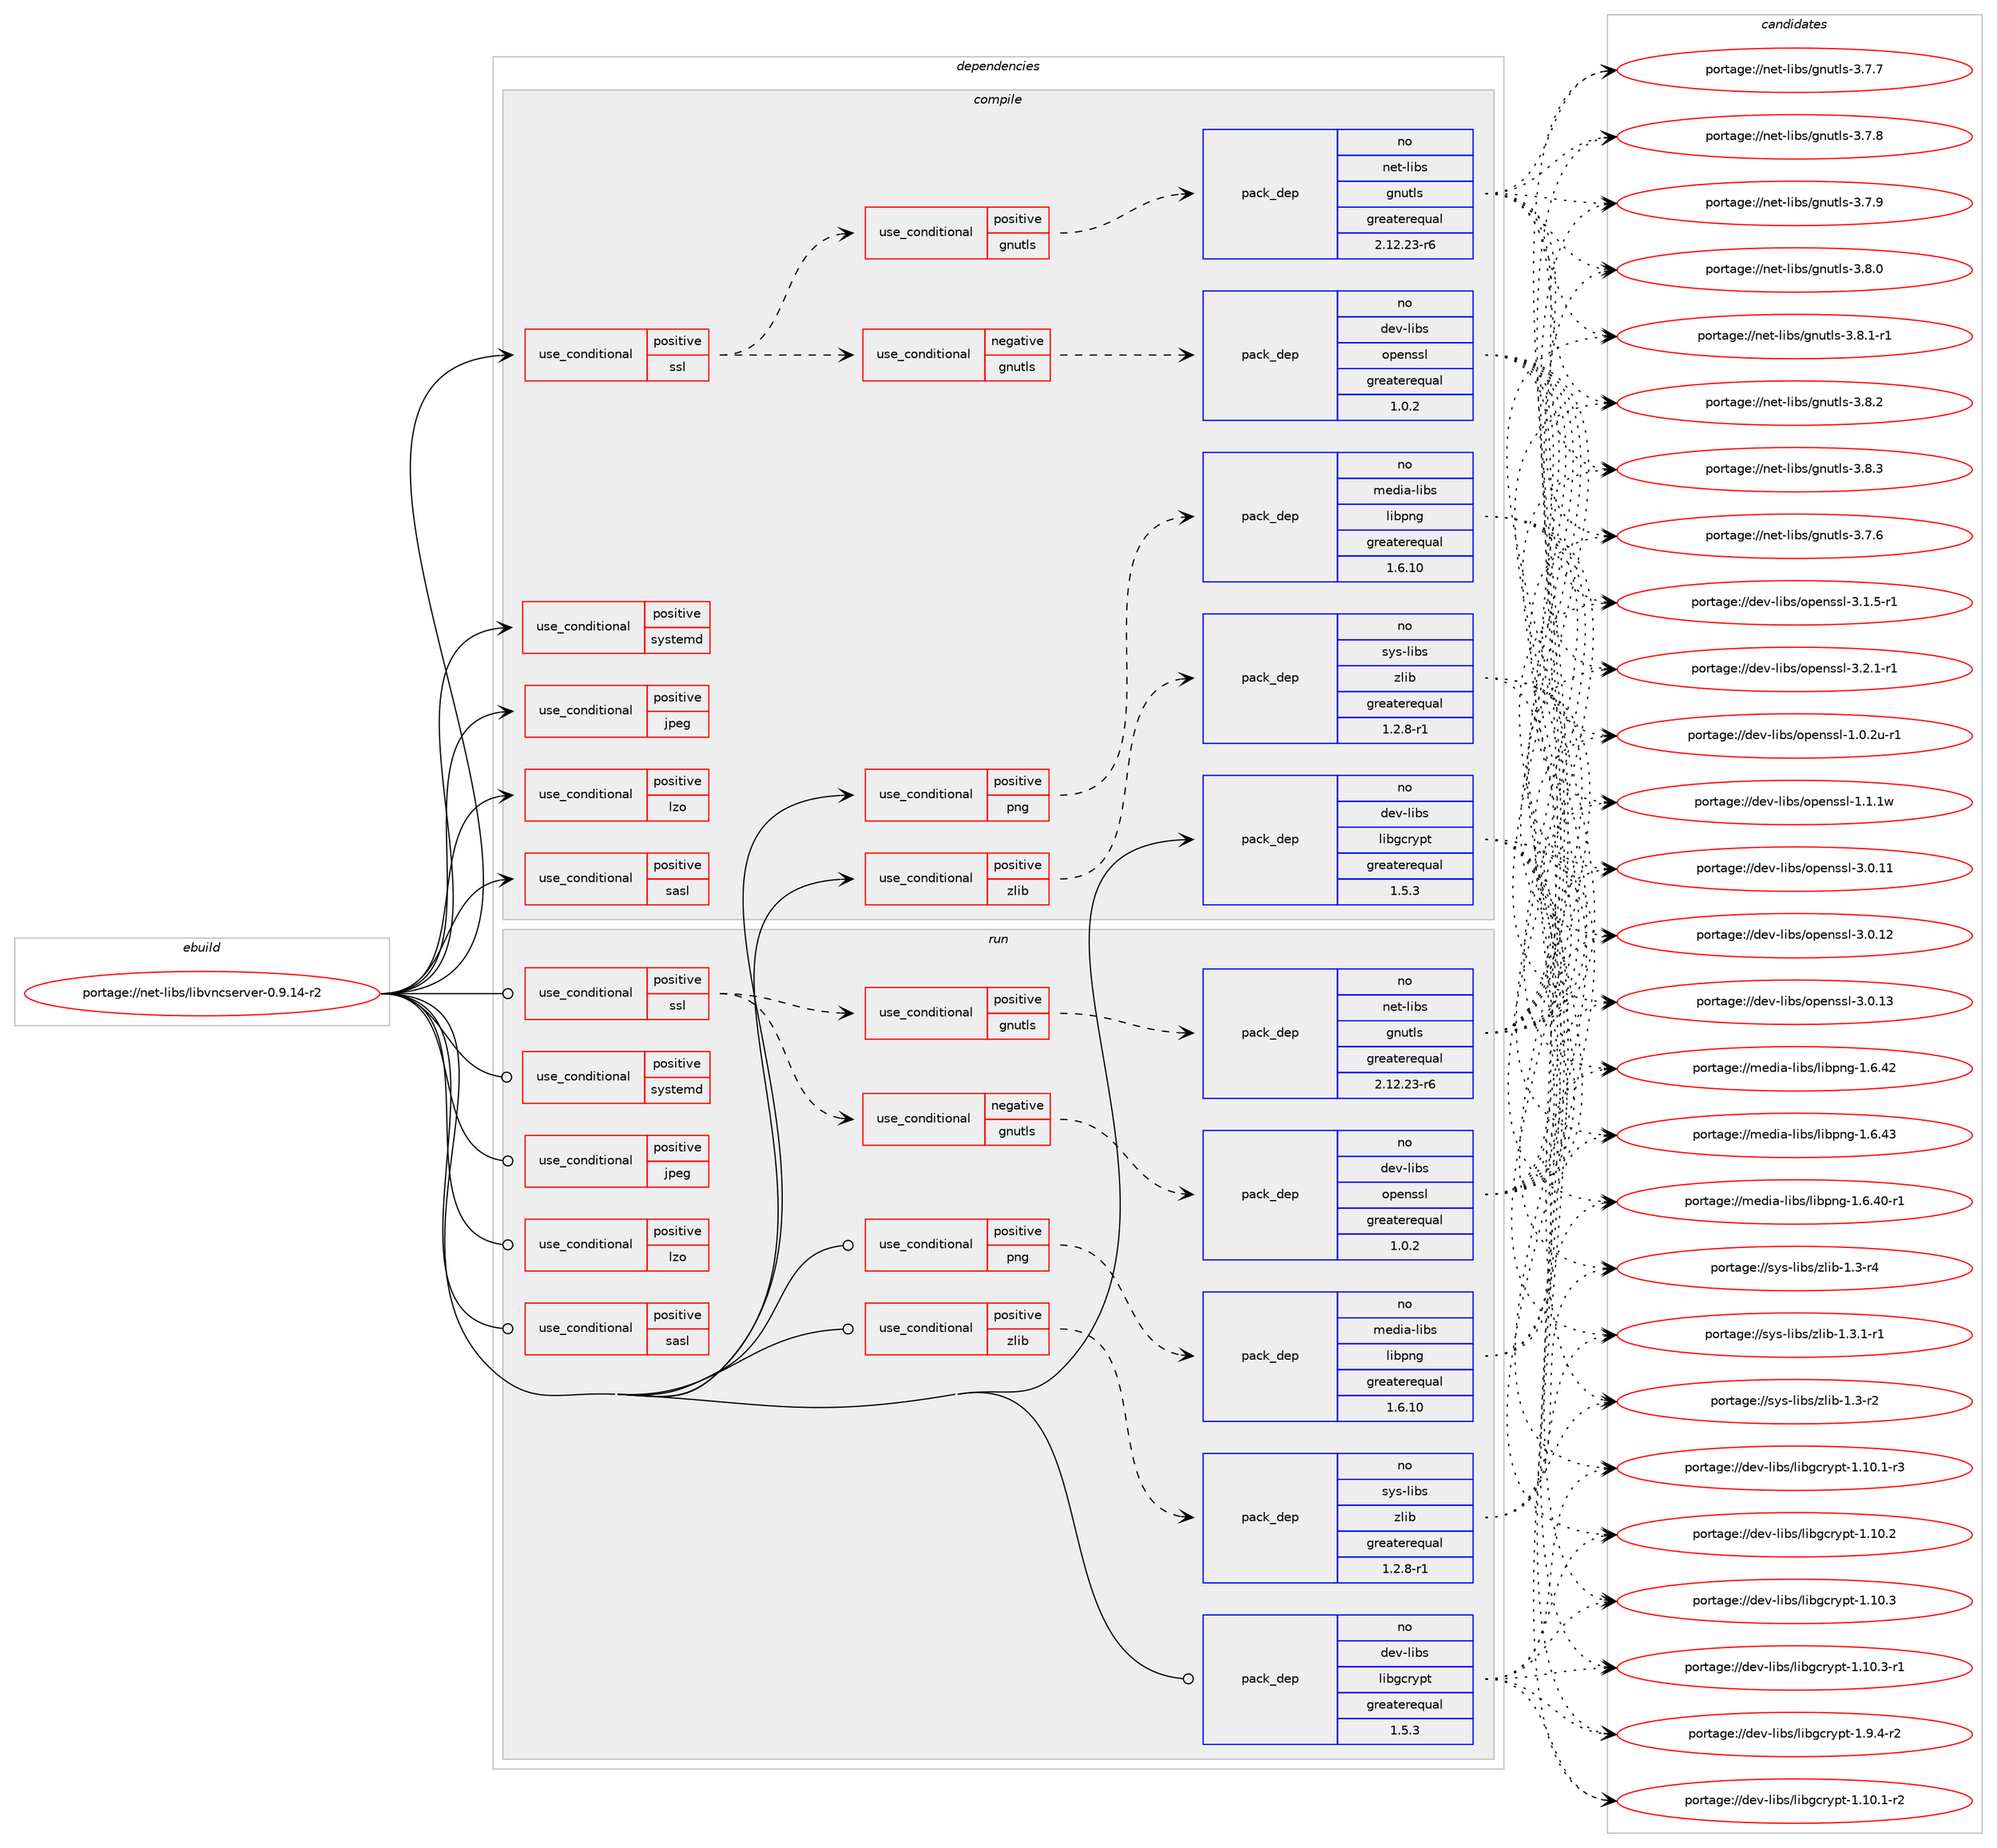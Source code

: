digraph prolog {

# *************
# Graph options
# *************

newrank=true;
concentrate=true;
compound=true;
graph [rankdir=LR,fontname=Helvetica,fontsize=10,ranksep=1.5];#, ranksep=2.5, nodesep=0.2];
edge  [arrowhead=vee];
node  [fontname=Helvetica,fontsize=10];

# **********
# The ebuild
# **********

subgraph cluster_leftcol {
color=gray;
rank=same;
label=<<i>ebuild</i>>;
id [label="portage://net-libs/libvncserver-0.9.14-r2", color=red, width=4, href="../net-libs/libvncserver-0.9.14-r2.svg"];
}

# ****************
# The dependencies
# ****************

subgraph cluster_midcol {
color=gray;
label=<<i>dependencies</i>>;
subgraph cluster_compile {
fillcolor="#eeeeee";
style=filled;
label=<<i>compile</i>>;
subgraph cond2484 {
dependency3482 [label=<<TABLE BORDER="0" CELLBORDER="1" CELLSPACING="0" CELLPADDING="4"><TR><TD ROWSPAN="3" CELLPADDING="10">use_conditional</TD></TR><TR><TD>positive</TD></TR><TR><TD>jpeg</TD></TR></TABLE>>, shape=none, color=red];
# *** BEGIN UNKNOWN DEPENDENCY TYPE (TODO) ***
# dependency3482 -> package_dependency(portage://net-libs/libvncserver-0.9.14-r2,install,no,media-libs,libjpeg-turbo,none,[,,],any_same_slot,[])
# *** END UNKNOWN DEPENDENCY TYPE (TODO) ***

}
id:e -> dependency3482:w [weight=20,style="solid",arrowhead="vee"];
subgraph cond2485 {
dependency3483 [label=<<TABLE BORDER="0" CELLBORDER="1" CELLSPACING="0" CELLPADDING="4"><TR><TD ROWSPAN="3" CELLPADDING="10">use_conditional</TD></TR><TR><TD>positive</TD></TR><TR><TD>lzo</TD></TR></TABLE>>, shape=none, color=red];
# *** BEGIN UNKNOWN DEPENDENCY TYPE (TODO) ***
# dependency3483 -> package_dependency(portage://net-libs/libvncserver-0.9.14-r2,install,no,dev-libs,lzo,none,[,,],[],[])
# *** END UNKNOWN DEPENDENCY TYPE (TODO) ***

}
id:e -> dependency3483:w [weight=20,style="solid",arrowhead="vee"];
subgraph cond2486 {
dependency3484 [label=<<TABLE BORDER="0" CELLBORDER="1" CELLSPACING="0" CELLPADDING="4"><TR><TD ROWSPAN="3" CELLPADDING="10">use_conditional</TD></TR><TR><TD>positive</TD></TR><TR><TD>png</TD></TR></TABLE>>, shape=none, color=red];
subgraph pack950 {
dependency3485 [label=<<TABLE BORDER="0" CELLBORDER="1" CELLSPACING="0" CELLPADDING="4" WIDTH="220"><TR><TD ROWSPAN="6" CELLPADDING="30">pack_dep</TD></TR><TR><TD WIDTH="110">no</TD></TR><TR><TD>media-libs</TD></TR><TR><TD>libpng</TD></TR><TR><TD>greaterequal</TD></TR><TR><TD>1.6.10</TD></TR></TABLE>>, shape=none, color=blue];
}
dependency3484:e -> dependency3485:w [weight=20,style="dashed",arrowhead="vee"];
}
id:e -> dependency3484:w [weight=20,style="solid",arrowhead="vee"];
subgraph cond2487 {
dependency3486 [label=<<TABLE BORDER="0" CELLBORDER="1" CELLSPACING="0" CELLPADDING="4"><TR><TD ROWSPAN="3" CELLPADDING="10">use_conditional</TD></TR><TR><TD>positive</TD></TR><TR><TD>sasl</TD></TR></TABLE>>, shape=none, color=red];
# *** BEGIN UNKNOWN DEPENDENCY TYPE (TODO) ***
# dependency3486 -> package_dependency(portage://net-libs/libvncserver-0.9.14-r2,install,no,dev-libs,cyrus-sasl,none,[,,],[],[])
# *** END UNKNOWN DEPENDENCY TYPE (TODO) ***

}
id:e -> dependency3486:w [weight=20,style="solid",arrowhead="vee"];
subgraph cond2488 {
dependency3487 [label=<<TABLE BORDER="0" CELLBORDER="1" CELLSPACING="0" CELLPADDING="4"><TR><TD ROWSPAN="3" CELLPADDING="10">use_conditional</TD></TR><TR><TD>positive</TD></TR><TR><TD>ssl</TD></TR></TABLE>>, shape=none, color=red];
subgraph cond2489 {
dependency3488 [label=<<TABLE BORDER="0" CELLBORDER="1" CELLSPACING="0" CELLPADDING="4"><TR><TD ROWSPAN="3" CELLPADDING="10">use_conditional</TD></TR><TR><TD>negative</TD></TR><TR><TD>gnutls</TD></TR></TABLE>>, shape=none, color=red];
subgraph pack951 {
dependency3489 [label=<<TABLE BORDER="0" CELLBORDER="1" CELLSPACING="0" CELLPADDING="4" WIDTH="220"><TR><TD ROWSPAN="6" CELLPADDING="30">pack_dep</TD></TR><TR><TD WIDTH="110">no</TD></TR><TR><TD>dev-libs</TD></TR><TR><TD>openssl</TD></TR><TR><TD>greaterequal</TD></TR><TR><TD>1.0.2</TD></TR></TABLE>>, shape=none, color=blue];
}
dependency3488:e -> dependency3489:w [weight=20,style="dashed",arrowhead="vee"];
}
dependency3487:e -> dependency3488:w [weight=20,style="dashed",arrowhead="vee"];
subgraph cond2490 {
dependency3490 [label=<<TABLE BORDER="0" CELLBORDER="1" CELLSPACING="0" CELLPADDING="4"><TR><TD ROWSPAN="3" CELLPADDING="10">use_conditional</TD></TR><TR><TD>positive</TD></TR><TR><TD>gnutls</TD></TR></TABLE>>, shape=none, color=red];
subgraph pack952 {
dependency3491 [label=<<TABLE BORDER="0" CELLBORDER="1" CELLSPACING="0" CELLPADDING="4" WIDTH="220"><TR><TD ROWSPAN="6" CELLPADDING="30">pack_dep</TD></TR><TR><TD WIDTH="110">no</TD></TR><TR><TD>net-libs</TD></TR><TR><TD>gnutls</TD></TR><TR><TD>greaterequal</TD></TR><TR><TD>2.12.23-r6</TD></TR></TABLE>>, shape=none, color=blue];
}
dependency3490:e -> dependency3491:w [weight=20,style="dashed",arrowhead="vee"];
}
dependency3487:e -> dependency3490:w [weight=20,style="dashed",arrowhead="vee"];
}
id:e -> dependency3487:w [weight=20,style="solid",arrowhead="vee"];
subgraph cond2491 {
dependency3492 [label=<<TABLE BORDER="0" CELLBORDER="1" CELLSPACING="0" CELLPADDING="4"><TR><TD ROWSPAN="3" CELLPADDING="10">use_conditional</TD></TR><TR><TD>positive</TD></TR><TR><TD>systemd</TD></TR></TABLE>>, shape=none, color=red];
# *** BEGIN UNKNOWN DEPENDENCY TYPE (TODO) ***
# dependency3492 -> package_dependency(portage://net-libs/libvncserver-0.9.14-r2,install,no,sys-apps,systemd,none,[,,],any_same_slot,[])
# *** END UNKNOWN DEPENDENCY TYPE (TODO) ***

}
id:e -> dependency3492:w [weight=20,style="solid",arrowhead="vee"];
subgraph cond2492 {
dependency3493 [label=<<TABLE BORDER="0" CELLBORDER="1" CELLSPACING="0" CELLPADDING="4"><TR><TD ROWSPAN="3" CELLPADDING="10">use_conditional</TD></TR><TR><TD>positive</TD></TR><TR><TD>zlib</TD></TR></TABLE>>, shape=none, color=red];
subgraph pack953 {
dependency3494 [label=<<TABLE BORDER="0" CELLBORDER="1" CELLSPACING="0" CELLPADDING="4" WIDTH="220"><TR><TD ROWSPAN="6" CELLPADDING="30">pack_dep</TD></TR><TR><TD WIDTH="110">no</TD></TR><TR><TD>sys-libs</TD></TR><TR><TD>zlib</TD></TR><TR><TD>greaterequal</TD></TR><TR><TD>1.2.8-r1</TD></TR></TABLE>>, shape=none, color=blue];
}
dependency3493:e -> dependency3494:w [weight=20,style="dashed",arrowhead="vee"];
}
id:e -> dependency3493:w [weight=20,style="solid",arrowhead="vee"];
subgraph pack954 {
dependency3495 [label=<<TABLE BORDER="0" CELLBORDER="1" CELLSPACING="0" CELLPADDING="4" WIDTH="220"><TR><TD ROWSPAN="6" CELLPADDING="30">pack_dep</TD></TR><TR><TD WIDTH="110">no</TD></TR><TR><TD>dev-libs</TD></TR><TR><TD>libgcrypt</TD></TR><TR><TD>greaterequal</TD></TR><TR><TD>1.5.3</TD></TR></TABLE>>, shape=none, color=blue];
}
id:e -> dependency3495:w [weight=20,style="solid",arrowhead="vee"];
}
subgraph cluster_compileandrun {
fillcolor="#eeeeee";
style=filled;
label=<<i>compile and run</i>>;
}
subgraph cluster_run {
fillcolor="#eeeeee";
style=filled;
label=<<i>run</i>>;
subgraph cond2493 {
dependency3496 [label=<<TABLE BORDER="0" CELLBORDER="1" CELLSPACING="0" CELLPADDING="4"><TR><TD ROWSPAN="3" CELLPADDING="10">use_conditional</TD></TR><TR><TD>positive</TD></TR><TR><TD>jpeg</TD></TR></TABLE>>, shape=none, color=red];
# *** BEGIN UNKNOWN DEPENDENCY TYPE (TODO) ***
# dependency3496 -> package_dependency(portage://net-libs/libvncserver-0.9.14-r2,run,no,media-libs,libjpeg-turbo,none,[,,],any_same_slot,[])
# *** END UNKNOWN DEPENDENCY TYPE (TODO) ***

}
id:e -> dependency3496:w [weight=20,style="solid",arrowhead="odot"];
subgraph cond2494 {
dependency3497 [label=<<TABLE BORDER="0" CELLBORDER="1" CELLSPACING="0" CELLPADDING="4"><TR><TD ROWSPAN="3" CELLPADDING="10">use_conditional</TD></TR><TR><TD>positive</TD></TR><TR><TD>lzo</TD></TR></TABLE>>, shape=none, color=red];
# *** BEGIN UNKNOWN DEPENDENCY TYPE (TODO) ***
# dependency3497 -> package_dependency(portage://net-libs/libvncserver-0.9.14-r2,run,no,dev-libs,lzo,none,[,,],[],[])
# *** END UNKNOWN DEPENDENCY TYPE (TODO) ***

}
id:e -> dependency3497:w [weight=20,style="solid",arrowhead="odot"];
subgraph cond2495 {
dependency3498 [label=<<TABLE BORDER="0" CELLBORDER="1" CELLSPACING="0" CELLPADDING="4"><TR><TD ROWSPAN="3" CELLPADDING="10">use_conditional</TD></TR><TR><TD>positive</TD></TR><TR><TD>png</TD></TR></TABLE>>, shape=none, color=red];
subgraph pack955 {
dependency3499 [label=<<TABLE BORDER="0" CELLBORDER="1" CELLSPACING="0" CELLPADDING="4" WIDTH="220"><TR><TD ROWSPAN="6" CELLPADDING="30">pack_dep</TD></TR><TR><TD WIDTH="110">no</TD></TR><TR><TD>media-libs</TD></TR><TR><TD>libpng</TD></TR><TR><TD>greaterequal</TD></TR><TR><TD>1.6.10</TD></TR></TABLE>>, shape=none, color=blue];
}
dependency3498:e -> dependency3499:w [weight=20,style="dashed",arrowhead="vee"];
}
id:e -> dependency3498:w [weight=20,style="solid",arrowhead="odot"];
subgraph cond2496 {
dependency3500 [label=<<TABLE BORDER="0" CELLBORDER="1" CELLSPACING="0" CELLPADDING="4"><TR><TD ROWSPAN="3" CELLPADDING="10">use_conditional</TD></TR><TR><TD>positive</TD></TR><TR><TD>sasl</TD></TR></TABLE>>, shape=none, color=red];
# *** BEGIN UNKNOWN DEPENDENCY TYPE (TODO) ***
# dependency3500 -> package_dependency(portage://net-libs/libvncserver-0.9.14-r2,run,no,dev-libs,cyrus-sasl,none,[,,],[],[])
# *** END UNKNOWN DEPENDENCY TYPE (TODO) ***

}
id:e -> dependency3500:w [weight=20,style="solid",arrowhead="odot"];
subgraph cond2497 {
dependency3501 [label=<<TABLE BORDER="0" CELLBORDER="1" CELLSPACING="0" CELLPADDING="4"><TR><TD ROWSPAN="3" CELLPADDING="10">use_conditional</TD></TR><TR><TD>positive</TD></TR><TR><TD>ssl</TD></TR></TABLE>>, shape=none, color=red];
subgraph cond2498 {
dependency3502 [label=<<TABLE BORDER="0" CELLBORDER="1" CELLSPACING="0" CELLPADDING="4"><TR><TD ROWSPAN="3" CELLPADDING="10">use_conditional</TD></TR><TR><TD>negative</TD></TR><TR><TD>gnutls</TD></TR></TABLE>>, shape=none, color=red];
subgraph pack956 {
dependency3503 [label=<<TABLE BORDER="0" CELLBORDER="1" CELLSPACING="0" CELLPADDING="4" WIDTH="220"><TR><TD ROWSPAN="6" CELLPADDING="30">pack_dep</TD></TR><TR><TD WIDTH="110">no</TD></TR><TR><TD>dev-libs</TD></TR><TR><TD>openssl</TD></TR><TR><TD>greaterequal</TD></TR><TR><TD>1.0.2</TD></TR></TABLE>>, shape=none, color=blue];
}
dependency3502:e -> dependency3503:w [weight=20,style="dashed",arrowhead="vee"];
}
dependency3501:e -> dependency3502:w [weight=20,style="dashed",arrowhead="vee"];
subgraph cond2499 {
dependency3504 [label=<<TABLE BORDER="0" CELLBORDER="1" CELLSPACING="0" CELLPADDING="4"><TR><TD ROWSPAN="3" CELLPADDING="10">use_conditional</TD></TR><TR><TD>positive</TD></TR><TR><TD>gnutls</TD></TR></TABLE>>, shape=none, color=red];
subgraph pack957 {
dependency3505 [label=<<TABLE BORDER="0" CELLBORDER="1" CELLSPACING="0" CELLPADDING="4" WIDTH="220"><TR><TD ROWSPAN="6" CELLPADDING="30">pack_dep</TD></TR><TR><TD WIDTH="110">no</TD></TR><TR><TD>net-libs</TD></TR><TR><TD>gnutls</TD></TR><TR><TD>greaterequal</TD></TR><TR><TD>2.12.23-r6</TD></TR></TABLE>>, shape=none, color=blue];
}
dependency3504:e -> dependency3505:w [weight=20,style="dashed",arrowhead="vee"];
}
dependency3501:e -> dependency3504:w [weight=20,style="dashed",arrowhead="vee"];
}
id:e -> dependency3501:w [weight=20,style="solid",arrowhead="odot"];
subgraph cond2500 {
dependency3506 [label=<<TABLE BORDER="0" CELLBORDER="1" CELLSPACING="0" CELLPADDING="4"><TR><TD ROWSPAN="3" CELLPADDING="10">use_conditional</TD></TR><TR><TD>positive</TD></TR><TR><TD>systemd</TD></TR></TABLE>>, shape=none, color=red];
# *** BEGIN UNKNOWN DEPENDENCY TYPE (TODO) ***
# dependency3506 -> package_dependency(portage://net-libs/libvncserver-0.9.14-r2,run,no,sys-apps,systemd,none,[,,],any_same_slot,[])
# *** END UNKNOWN DEPENDENCY TYPE (TODO) ***

}
id:e -> dependency3506:w [weight=20,style="solid",arrowhead="odot"];
subgraph cond2501 {
dependency3507 [label=<<TABLE BORDER="0" CELLBORDER="1" CELLSPACING="0" CELLPADDING="4"><TR><TD ROWSPAN="3" CELLPADDING="10">use_conditional</TD></TR><TR><TD>positive</TD></TR><TR><TD>zlib</TD></TR></TABLE>>, shape=none, color=red];
subgraph pack958 {
dependency3508 [label=<<TABLE BORDER="0" CELLBORDER="1" CELLSPACING="0" CELLPADDING="4" WIDTH="220"><TR><TD ROWSPAN="6" CELLPADDING="30">pack_dep</TD></TR><TR><TD WIDTH="110">no</TD></TR><TR><TD>sys-libs</TD></TR><TR><TD>zlib</TD></TR><TR><TD>greaterequal</TD></TR><TR><TD>1.2.8-r1</TD></TR></TABLE>>, shape=none, color=blue];
}
dependency3507:e -> dependency3508:w [weight=20,style="dashed",arrowhead="vee"];
}
id:e -> dependency3507:w [weight=20,style="solid",arrowhead="odot"];
subgraph pack959 {
dependency3509 [label=<<TABLE BORDER="0" CELLBORDER="1" CELLSPACING="0" CELLPADDING="4" WIDTH="220"><TR><TD ROWSPAN="6" CELLPADDING="30">pack_dep</TD></TR><TR><TD WIDTH="110">no</TD></TR><TR><TD>dev-libs</TD></TR><TR><TD>libgcrypt</TD></TR><TR><TD>greaterequal</TD></TR><TR><TD>1.5.3</TD></TR></TABLE>>, shape=none, color=blue];
}
id:e -> dependency3509:w [weight=20,style="solid",arrowhead="odot"];
}
}

# **************
# The candidates
# **************

subgraph cluster_choices {
rank=same;
color=gray;
label=<<i>candidates</i>>;

subgraph choice950 {
color=black;
nodesep=1;
choice1091011001059745108105981154710810598112110103454946544652484511449 [label="portage://media-libs/libpng-1.6.40-r1", color=red, width=4,href="../media-libs/libpng-1.6.40-r1.svg"];
choice109101100105974510810598115471081059811211010345494654465250 [label="portage://media-libs/libpng-1.6.42", color=red, width=4,href="../media-libs/libpng-1.6.42.svg"];
choice109101100105974510810598115471081059811211010345494654465251 [label="portage://media-libs/libpng-1.6.43", color=red, width=4,href="../media-libs/libpng-1.6.43.svg"];
dependency3485:e -> choice1091011001059745108105981154710810598112110103454946544652484511449:w [style=dotted,weight="100"];
dependency3485:e -> choice109101100105974510810598115471081059811211010345494654465250:w [style=dotted,weight="100"];
dependency3485:e -> choice109101100105974510810598115471081059811211010345494654465251:w [style=dotted,weight="100"];
}
subgraph choice951 {
color=black;
nodesep=1;
choice1001011184510810598115471111121011101151151084549464846501174511449 [label="portage://dev-libs/openssl-1.0.2u-r1", color=red, width=4,href="../dev-libs/openssl-1.0.2u-r1.svg"];
choice100101118451081059811547111112101110115115108454946494649119 [label="portage://dev-libs/openssl-1.1.1w", color=red, width=4,href="../dev-libs/openssl-1.1.1w.svg"];
choice10010111845108105981154711111210111011511510845514648464949 [label="portage://dev-libs/openssl-3.0.11", color=red, width=4,href="../dev-libs/openssl-3.0.11.svg"];
choice10010111845108105981154711111210111011511510845514648464950 [label="portage://dev-libs/openssl-3.0.12", color=red, width=4,href="../dev-libs/openssl-3.0.12.svg"];
choice10010111845108105981154711111210111011511510845514648464951 [label="portage://dev-libs/openssl-3.0.13", color=red, width=4,href="../dev-libs/openssl-3.0.13.svg"];
choice1001011184510810598115471111121011101151151084551464946534511449 [label="portage://dev-libs/openssl-3.1.5-r1", color=red, width=4,href="../dev-libs/openssl-3.1.5-r1.svg"];
choice1001011184510810598115471111121011101151151084551465046494511449 [label="portage://dev-libs/openssl-3.2.1-r1", color=red, width=4,href="../dev-libs/openssl-3.2.1-r1.svg"];
dependency3489:e -> choice1001011184510810598115471111121011101151151084549464846501174511449:w [style=dotted,weight="100"];
dependency3489:e -> choice100101118451081059811547111112101110115115108454946494649119:w [style=dotted,weight="100"];
dependency3489:e -> choice10010111845108105981154711111210111011511510845514648464949:w [style=dotted,weight="100"];
dependency3489:e -> choice10010111845108105981154711111210111011511510845514648464950:w [style=dotted,weight="100"];
dependency3489:e -> choice10010111845108105981154711111210111011511510845514648464951:w [style=dotted,weight="100"];
dependency3489:e -> choice1001011184510810598115471111121011101151151084551464946534511449:w [style=dotted,weight="100"];
dependency3489:e -> choice1001011184510810598115471111121011101151151084551465046494511449:w [style=dotted,weight="100"];
}
subgraph choice952 {
color=black;
nodesep=1;
choice110101116451081059811547103110117116108115455146554654 [label="portage://net-libs/gnutls-3.7.6", color=red, width=4,href="../net-libs/gnutls-3.7.6.svg"];
choice110101116451081059811547103110117116108115455146554655 [label="portage://net-libs/gnutls-3.7.7", color=red, width=4,href="../net-libs/gnutls-3.7.7.svg"];
choice110101116451081059811547103110117116108115455146554656 [label="portage://net-libs/gnutls-3.7.8", color=red, width=4,href="../net-libs/gnutls-3.7.8.svg"];
choice110101116451081059811547103110117116108115455146554657 [label="portage://net-libs/gnutls-3.7.9", color=red, width=4,href="../net-libs/gnutls-3.7.9.svg"];
choice110101116451081059811547103110117116108115455146564648 [label="portage://net-libs/gnutls-3.8.0", color=red, width=4,href="../net-libs/gnutls-3.8.0.svg"];
choice1101011164510810598115471031101171161081154551465646494511449 [label="portage://net-libs/gnutls-3.8.1-r1", color=red, width=4,href="../net-libs/gnutls-3.8.1-r1.svg"];
choice110101116451081059811547103110117116108115455146564650 [label="portage://net-libs/gnutls-3.8.2", color=red, width=4,href="../net-libs/gnutls-3.8.2.svg"];
choice110101116451081059811547103110117116108115455146564651 [label="portage://net-libs/gnutls-3.8.3", color=red, width=4,href="../net-libs/gnutls-3.8.3.svg"];
dependency3491:e -> choice110101116451081059811547103110117116108115455146554654:w [style=dotted,weight="100"];
dependency3491:e -> choice110101116451081059811547103110117116108115455146554655:w [style=dotted,weight="100"];
dependency3491:e -> choice110101116451081059811547103110117116108115455146554656:w [style=dotted,weight="100"];
dependency3491:e -> choice110101116451081059811547103110117116108115455146554657:w [style=dotted,weight="100"];
dependency3491:e -> choice110101116451081059811547103110117116108115455146564648:w [style=dotted,weight="100"];
dependency3491:e -> choice1101011164510810598115471031101171161081154551465646494511449:w [style=dotted,weight="100"];
dependency3491:e -> choice110101116451081059811547103110117116108115455146564650:w [style=dotted,weight="100"];
dependency3491:e -> choice110101116451081059811547103110117116108115455146564651:w [style=dotted,weight="100"];
}
subgraph choice953 {
color=black;
nodesep=1;
choice11512111545108105981154712210810598454946514511450 [label="portage://sys-libs/zlib-1.3-r2", color=red, width=4,href="../sys-libs/zlib-1.3-r2.svg"];
choice11512111545108105981154712210810598454946514511452 [label="portage://sys-libs/zlib-1.3-r4", color=red, width=4,href="../sys-libs/zlib-1.3-r4.svg"];
choice115121115451081059811547122108105984549465146494511449 [label="portage://sys-libs/zlib-1.3.1-r1", color=red, width=4,href="../sys-libs/zlib-1.3.1-r1.svg"];
dependency3494:e -> choice11512111545108105981154712210810598454946514511450:w [style=dotted,weight="100"];
dependency3494:e -> choice11512111545108105981154712210810598454946514511452:w [style=dotted,weight="100"];
dependency3494:e -> choice115121115451081059811547122108105984549465146494511449:w [style=dotted,weight="100"];
}
subgraph choice954 {
color=black;
nodesep=1;
choice1001011184510810598115471081059810399114121112116454946494846494511450 [label="portage://dev-libs/libgcrypt-1.10.1-r2", color=red, width=4,href="../dev-libs/libgcrypt-1.10.1-r2.svg"];
choice1001011184510810598115471081059810399114121112116454946494846494511451 [label="portage://dev-libs/libgcrypt-1.10.1-r3", color=red, width=4,href="../dev-libs/libgcrypt-1.10.1-r3.svg"];
choice100101118451081059811547108105981039911412111211645494649484650 [label="portage://dev-libs/libgcrypt-1.10.2", color=red, width=4,href="../dev-libs/libgcrypt-1.10.2.svg"];
choice100101118451081059811547108105981039911412111211645494649484651 [label="portage://dev-libs/libgcrypt-1.10.3", color=red, width=4,href="../dev-libs/libgcrypt-1.10.3.svg"];
choice1001011184510810598115471081059810399114121112116454946494846514511449 [label="portage://dev-libs/libgcrypt-1.10.3-r1", color=red, width=4,href="../dev-libs/libgcrypt-1.10.3-r1.svg"];
choice10010111845108105981154710810598103991141211121164549465746524511450 [label="portage://dev-libs/libgcrypt-1.9.4-r2", color=red, width=4,href="../dev-libs/libgcrypt-1.9.4-r2.svg"];
dependency3495:e -> choice1001011184510810598115471081059810399114121112116454946494846494511450:w [style=dotted,weight="100"];
dependency3495:e -> choice1001011184510810598115471081059810399114121112116454946494846494511451:w [style=dotted,weight="100"];
dependency3495:e -> choice100101118451081059811547108105981039911412111211645494649484650:w [style=dotted,weight="100"];
dependency3495:e -> choice100101118451081059811547108105981039911412111211645494649484651:w [style=dotted,weight="100"];
dependency3495:e -> choice1001011184510810598115471081059810399114121112116454946494846514511449:w [style=dotted,weight="100"];
dependency3495:e -> choice10010111845108105981154710810598103991141211121164549465746524511450:w [style=dotted,weight="100"];
}
subgraph choice955 {
color=black;
nodesep=1;
choice1091011001059745108105981154710810598112110103454946544652484511449 [label="portage://media-libs/libpng-1.6.40-r1", color=red, width=4,href="../media-libs/libpng-1.6.40-r1.svg"];
choice109101100105974510810598115471081059811211010345494654465250 [label="portage://media-libs/libpng-1.6.42", color=red, width=4,href="../media-libs/libpng-1.6.42.svg"];
choice109101100105974510810598115471081059811211010345494654465251 [label="portage://media-libs/libpng-1.6.43", color=red, width=4,href="../media-libs/libpng-1.6.43.svg"];
dependency3499:e -> choice1091011001059745108105981154710810598112110103454946544652484511449:w [style=dotted,weight="100"];
dependency3499:e -> choice109101100105974510810598115471081059811211010345494654465250:w [style=dotted,weight="100"];
dependency3499:e -> choice109101100105974510810598115471081059811211010345494654465251:w [style=dotted,weight="100"];
}
subgraph choice956 {
color=black;
nodesep=1;
choice1001011184510810598115471111121011101151151084549464846501174511449 [label="portage://dev-libs/openssl-1.0.2u-r1", color=red, width=4,href="../dev-libs/openssl-1.0.2u-r1.svg"];
choice100101118451081059811547111112101110115115108454946494649119 [label="portage://dev-libs/openssl-1.1.1w", color=red, width=4,href="../dev-libs/openssl-1.1.1w.svg"];
choice10010111845108105981154711111210111011511510845514648464949 [label="portage://dev-libs/openssl-3.0.11", color=red, width=4,href="../dev-libs/openssl-3.0.11.svg"];
choice10010111845108105981154711111210111011511510845514648464950 [label="portage://dev-libs/openssl-3.0.12", color=red, width=4,href="../dev-libs/openssl-3.0.12.svg"];
choice10010111845108105981154711111210111011511510845514648464951 [label="portage://dev-libs/openssl-3.0.13", color=red, width=4,href="../dev-libs/openssl-3.0.13.svg"];
choice1001011184510810598115471111121011101151151084551464946534511449 [label="portage://dev-libs/openssl-3.1.5-r1", color=red, width=4,href="../dev-libs/openssl-3.1.5-r1.svg"];
choice1001011184510810598115471111121011101151151084551465046494511449 [label="portage://dev-libs/openssl-3.2.1-r1", color=red, width=4,href="../dev-libs/openssl-3.2.1-r1.svg"];
dependency3503:e -> choice1001011184510810598115471111121011101151151084549464846501174511449:w [style=dotted,weight="100"];
dependency3503:e -> choice100101118451081059811547111112101110115115108454946494649119:w [style=dotted,weight="100"];
dependency3503:e -> choice10010111845108105981154711111210111011511510845514648464949:w [style=dotted,weight="100"];
dependency3503:e -> choice10010111845108105981154711111210111011511510845514648464950:w [style=dotted,weight="100"];
dependency3503:e -> choice10010111845108105981154711111210111011511510845514648464951:w [style=dotted,weight="100"];
dependency3503:e -> choice1001011184510810598115471111121011101151151084551464946534511449:w [style=dotted,weight="100"];
dependency3503:e -> choice1001011184510810598115471111121011101151151084551465046494511449:w [style=dotted,weight="100"];
}
subgraph choice957 {
color=black;
nodesep=1;
choice110101116451081059811547103110117116108115455146554654 [label="portage://net-libs/gnutls-3.7.6", color=red, width=4,href="../net-libs/gnutls-3.7.6.svg"];
choice110101116451081059811547103110117116108115455146554655 [label="portage://net-libs/gnutls-3.7.7", color=red, width=4,href="../net-libs/gnutls-3.7.7.svg"];
choice110101116451081059811547103110117116108115455146554656 [label="portage://net-libs/gnutls-3.7.8", color=red, width=4,href="../net-libs/gnutls-3.7.8.svg"];
choice110101116451081059811547103110117116108115455146554657 [label="portage://net-libs/gnutls-3.7.9", color=red, width=4,href="../net-libs/gnutls-3.7.9.svg"];
choice110101116451081059811547103110117116108115455146564648 [label="portage://net-libs/gnutls-3.8.0", color=red, width=4,href="../net-libs/gnutls-3.8.0.svg"];
choice1101011164510810598115471031101171161081154551465646494511449 [label="portage://net-libs/gnutls-3.8.1-r1", color=red, width=4,href="../net-libs/gnutls-3.8.1-r1.svg"];
choice110101116451081059811547103110117116108115455146564650 [label="portage://net-libs/gnutls-3.8.2", color=red, width=4,href="../net-libs/gnutls-3.8.2.svg"];
choice110101116451081059811547103110117116108115455146564651 [label="portage://net-libs/gnutls-3.8.3", color=red, width=4,href="../net-libs/gnutls-3.8.3.svg"];
dependency3505:e -> choice110101116451081059811547103110117116108115455146554654:w [style=dotted,weight="100"];
dependency3505:e -> choice110101116451081059811547103110117116108115455146554655:w [style=dotted,weight="100"];
dependency3505:e -> choice110101116451081059811547103110117116108115455146554656:w [style=dotted,weight="100"];
dependency3505:e -> choice110101116451081059811547103110117116108115455146554657:w [style=dotted,weight="100"];
dependency3505:e -> choice110101116451081059811547103110117116108115455146564648:w [style=dotted,weight="100"];
dependency3505:e -> choice1101011164510810598115471031101171161081154551465646494511449:w [style=dotted,weight="100"];
dependency3505:e -> choice110101116451081059811547103110117116108115455146564650:w [style=dotted,weight="100"];
dependency3505:e -> choice110101116451081059811547103110117116108115455146564651:w [style=dotted,weight="100"];
}
subgraph choice958 {
color=black;
nodesep=1;
choice11512111545108105981154712210810598454946514511450 [label="portage://sys-libs/zlib-1.3-r2", color=red, width=4,href="../sys-libs/zlib-1.3-r2.svg"];
choice11512111545108105981154712210810598454946514511452 [label="portage://sys-libs/zlib-1.3-r4", color=red, width=4,href="../sys-libs/zlib-1.3-r4.svg"];
choice115121115451081059811547122108105984549465146494511449 [label="portage://sys-libs/zlib-1.3.1-r1", color=red, width=4,href="../sys-libs/zlib-1.3.1-r1.svg"];
dependency3508:e -> choice11512111545108105981154712210810598454946514511450:w [style=dotted,weight="100"];
dependency3508:e -> choice11512111545108105981154712210810598454946514511452:w [style=dotted,weight="100"];
dependency3508:e -> choice115121115451081059811547122108105984549465146494511449:w [style=dotted,weight="100"];
}
subgraph choice959 {
color=black;
nodesep=1;
choice1001011184510810598115471081059810399114121112116454946494846494511450 [label="portage://dev-libs/libgcrypt-1.10.1-r2", color=red, width=4,href="../dev-libs/libgcrypt-1.10.1-r2.svg"];
choice1001011184510810598115471081059810399114121112116454946494846494511451 [label="portage://dev-libs/libgcrypt-1.10.1-r3", color=red, width=4,href="../dev-libs/libgcrypt-1.10.1-r3.svg"];
choice100101118451081059811547108105981039911412111211645494649484650 [label="portage://dev-libs/libgcrypt-1.10.2", color=red, width=4,href="../dev-libs/libgcrypt-1.10.2.svg"];
choice100101118451081059811547108105981039911412111211645494649484651 [label="portage://dev-libs/libgcrypt-1.10.3", color=red, width=4,href="../dev-libs/libgcrypt-1.10.3.svg"];
choice1001011184510810598115471081059810399114121112116454946494846514511449 [label="portage://dev-libs/libgcrypt-1.10.3-r1", color=red, width=4,href="../dev-libs/libgcrypt-1.10.3-r1.svg"];
choice10010111845108105981154710810598103991141211121164549465746524511450 [label="portage://dev-libs/libgcrypt-1.9.4-r2", color=red, width=4,href="../dev-libs/libgcrypt-1.9.4-r2.svg"];
dependency3509:e -> choice1001011184510810598115471081059810399114121112116454946494846494511450:w [style=dotted,weight="100"];
dependency3509:e -> choice1001011184510810598115471081059810399114121112116454946494846494511451:w [style=dotted,weight="100"];
dependency3509:e -> choice100101118451081059811547108105981039911412111211645494649484650:w [style=dotted,weight="100"];
dependency3509:e -> choice100101118451081059811547108105981039911412111211645494649484651:w [style=dotted,weight="100"];
dependency3509:e -> choice1001011184510810598115471081059810399114121112116454946494846514511449:w [style=dotted,weight="100"];
dependency3509:e -> choice10010111845108105981154710810598103991141211121164549465746524511450:w [style=dotted,weight="100"];
}
}

}
